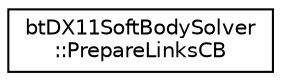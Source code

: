 digraph "Graphical Class Hierarchy"
{
  edge [fontname="Helvetica",fontsize="10",labelfontname="Helvetica",labelfontsize="10"];
  node [fontname="Helvetica",fontsize="10",shape=record];
  rankdir="LR";
  Node1 [label="btDX11SoftBodySolver\l::PrepareLinksCB",height=0.2,width=0.4,color="black", fillcolor="white", style="filled",URL="$structbt_d_x11_soft_body_solver_1_1_prepare_links_c_b.html"];
}
